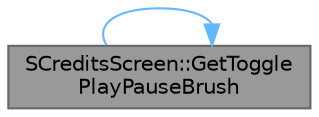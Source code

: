 digraph "SCreditsScreen::GetTogglePlayPauseBrush"
{
 // INTERACTIVE_SVG=YES
 // LATEX_PDF_SIZE
  bgcolor="transparent";
  edge [fontname=Helvetica,fontsize=10,labelfontname=Helvetica,labelfontsize=10];
  node [fontname=Helvetica,fontsize=10,shape=box,height=0.2,width=0.4];
  rankdir="LR";
  Node1 [id="Node000001",label="SCreditsScreen::GetToggle\lPlayPauseBrush",height=0.2,width=0.4,color="gray40", fillcolor="grey60", style="filled", fontcolor="black",tooltip="Gets the current brush (play or pause) icon for the play/pause button."];
  Node1 -> Node1 [id="edge1_Node000001_Node000001",color="steelblue1",style="solid",tooltip=" "];
}
